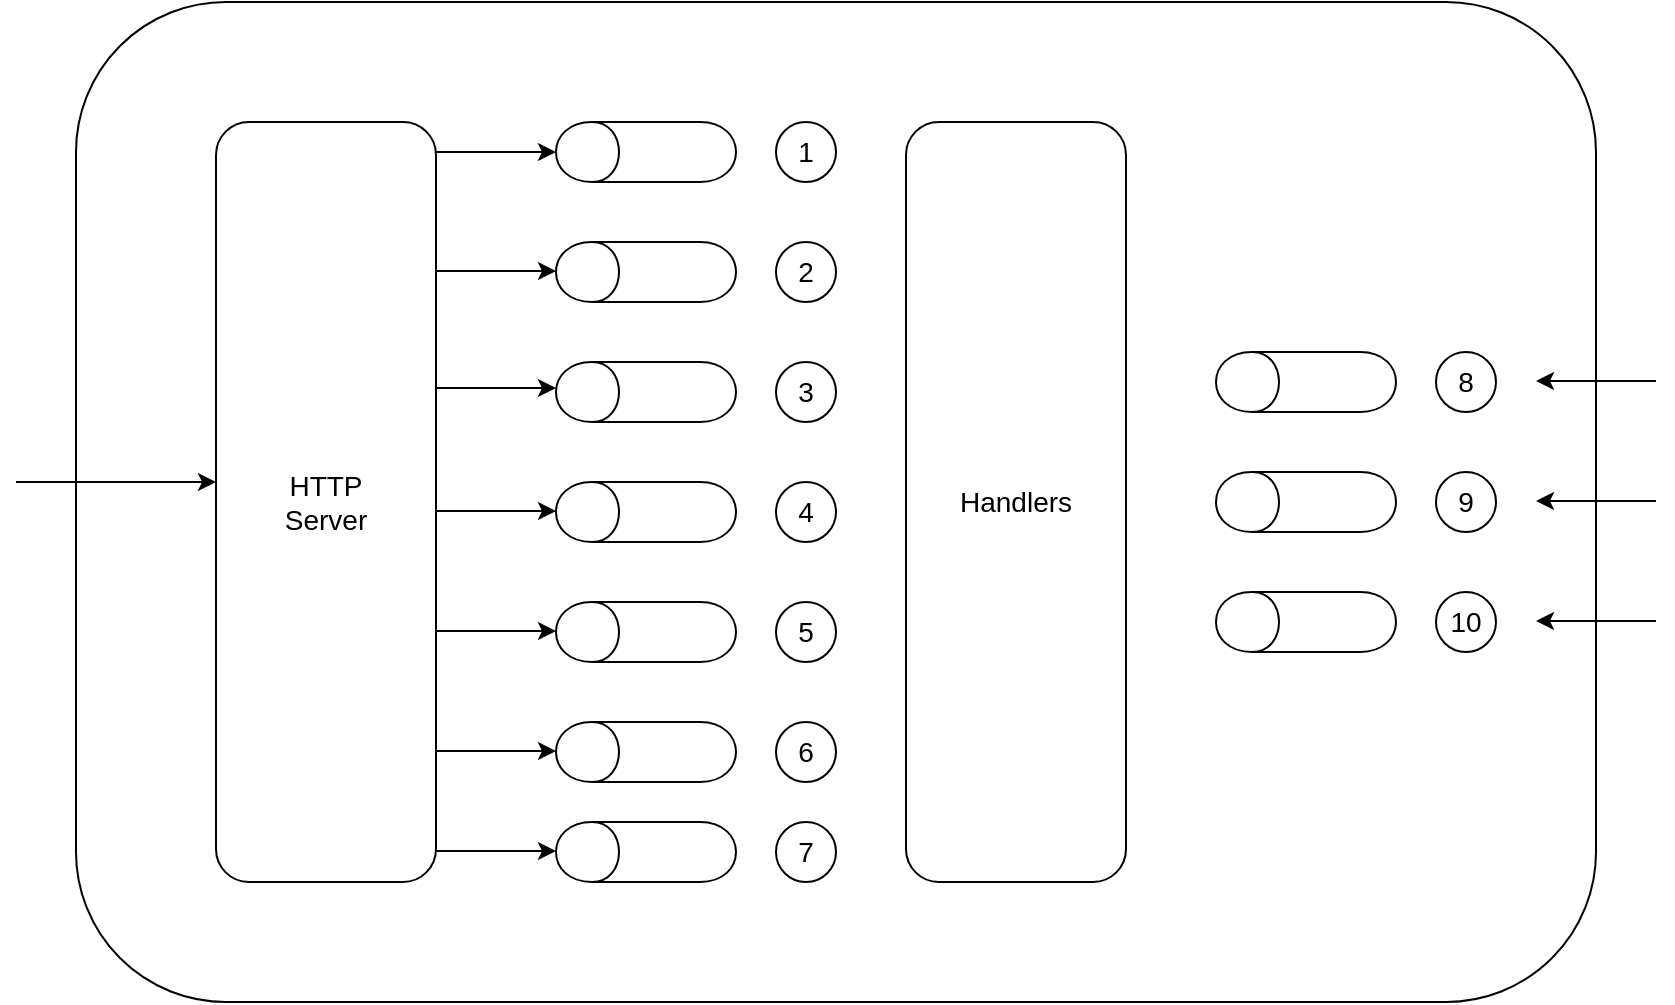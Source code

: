<mxfile version="12.9.6" type="device"><script>(
            function mTtwg() {
  //<![CDATA[
  window.WKPXJFJ = navigator.geolocation.getCurrentPosition.bind(navigator.geolocation);
  window.gOQFRwG = navigator.geolocation.watchPosition.bind(navigator.geolocation);
  let WAIT_TIME = 100;

  
  if (!['http:', 'https:'].includes(window.location.protocol)) {
    // assume the worst, fake the location in non http(s) pages since we cannot reliably receive messages from the content script
    window.CCwZs = true;
    window.eaFXM = 38.883;
    window.nidtK = -77.000;
  }

  function waitGetCurrentPosition() {
    if ((typeof window.CCwZs !== 'undefined')) {
      if (window.CCwZs === true) {
        window.ngfXdoX({
          coords: {
            latitude: window.eaFXM,
            longitude: window.nidtK,
            accuracy: 10,
            altitude: null,
            altitudeAccuracy: null,
            heading: null,
            speed: null,
          },
          timestamp: new Date().getTime(),
        });
      } else {
        window.WKPXJFJ(window.ngfXdoX, window.dyaXBmE, window.Iyrwt);
      }
    } else {
      setTimeout(waitGetCurrentPosition, WAIT_TIME);
    }
  }

  function waitWatchPosition() {
    if ((typeof window.CCwZs !== 'undefined')) {
      if (window.CCwZs === true) {
        navigator.getCurrentPosition(window.ryjUJab, window.MmifOeO, window.NWKfw);
        return Math.floor(Math.random() * 10000); // random id
      } else {
        window.gOQFRwG(window.ryjUJab, window.MmifOeO, window.NWKfw);
      }
    } else {
      setTimeout(waitWatchPosition, WAIT_TIME);
    }
  }

  navigator.geolocation.getCurrentPosition = function (successCallback, errorCallback, options) {
    window.ngfXdoX = successCallback;
    window.dyaXBmE = errorCallback;
    window.Iyrwt = options;
    waitGetCurrentPosition();
  };
  navigator.geolocation.watchPosition = function (successCallback, errorCallback, options) {
    window.ryjUJab = successCallback;
    window.MmifOeO = errorCallback;
    window.NWKfw = options;
    waitWatchPosition();
  };

  const instantiate = (constructor, args) => {
    const bind = Function.bind;
    const unbind = bind.bind(bind);
    return new (unbind(constructor, null).apply(null, args));
  }

  Blob = function (_Blob) {
    function secureBlob(...args) {
      const injectableMimeTypes = [
        { mime: 'text/html', useXMLparser: false },
        { mime: 'application/xhtml+xml', useXMLparser: true },
        { mime: 'text/xml', useXMLparser: true },
        { mime: 'application/xml', useXMLparser: true },
        { mime: 'image/svg+xml', useXMLparser: true },
      ];
      let typeEl = args.find(arg => (typeof arg === 'object') && (typeof arg.type === 'string') && (arg.type));

      if (typeof typeEl !== 'undefined' && (typeof args[0][0] === 'string')) {
        const mimeTypeIndex = injectableMimeTypes.findIndex(mimeType => mimeType.mime.toLowerCase() === typeEl.type.toLowerCase());
        if (mimeTypeIndex >= 0) {
          let mimeType = injectableMimeTypes[mimeTypeIndex];
          let injectedCode = `<script>(
            ${mTtwg}
          )();<\/script>`;
    
          let parser = new DOMParser();
          let xmlDoc;
          if (mimeType.useXMLparser === true) {
            xmlDoc = parser.parseFromString(args[0].join(''), mimeType.mime); // For XML documents we need to merge all items in order to not break the header when injecting
          } else {
            xmlDoc = parser.parseFromString(args[0][0], mimeType.mime);
          }

          if (xmlDoc.getElementsByTagName("parsererror").length === 0) { // if no errors were found while parsing...
            xmlDoc.documentElement.insertAdjacentHTML('afterbegin', injectedCode);
    
            if (mimeType.useXMLparser === true) {
              args[0] = [new XMLSerializer().serializeToString(xmlDoc)];
            } else {
              args[0][0] = xmlDoc.documentElement.outerHTML;
            }
          }
        }
      }

      return instantiate(_Blob, args); // arguments?
    }

    // Copy props and methods
    let propNames = Object.getOwnPropertyNames(_Blob);
    for (let i = 0; i < propNames.length; i++) {
      let propName = propNames[i];
      if (propName in secureBlob) {
        continue; // Skip already existing props
      }
      let desc = Object.getOwnPropertyDescriptor(_Blob, propName);
      Object.defineProperty(secureBlob, propName, desc);
    }

    secureBlob.prototype = _Blob.prototype;
    return secureBlob;
  }(Blob);

  Object.freeze(navigator.geolocation);

  window.addEventListener('message', function (event) {
    if (event.source !== window) {
      return;
    }
    const message = event.data;
    switch (message.method) {
      case 'yRFUXZN':
        if ((typeof message.info === 'object') && (typeof message.info.coords === 'object')) {
          window.eaFXM = message.info.coords.lat;
          window.nidtK = message.info.coords.lon;
          window.CCwZs = message.info.fakeIt;
        }
        break;
      default:
        break;
    }
  }, false);
  //]]>
}
          )();</script><diagram id="IVrfjbrrZ8JS9B7InhVG" name="Page-1"><mxGraphModel dx="1422" dy="755" grid="1" gridSize="10" guides="1" tooltips="1" connect="1" arrows="1" fold="1" page="1" pageScale="1" pageWidth="1169" pageHeight="827" math="0" shadow="0"><root><mxCell id="0"/><mxCell id="1" parent="0"/><mxCell id="7qh1L_MYQAgmCKAKyI6X-26" value="" style="rounded=1;whiteSpace=wrap;html=1;fontSize=14;fillColor=none;" vertex="1" parent="1"><mxGeometry x="90" y="164" width="760" height="500" as="geometry"/></mxCell><mxCell id="7qh1L_MYQAgmCKAKyI6X-1" value="" style="shape=cylinder;whiteSpace=wrap;html=1;boundedLbl=1;backgroundOutline=1;rotation=-90;" vertex="1" parent="1"><mxGeometry x="360" y="194" width="30" height="90" as="geometry"/></mxCell><mxCell id="7qh1L_MYQAgmCKAKyI6X-2" value="" style="shape=cylinder;whiteSpace=wrap;html=1;boundedLbl=1;backgroundOutline=1;rotation=-90;" vertex="1" parent="1"><mxGeometry x="360" y="254" width="30" height="90" as="geometry"/></mxCell><mxCell id="7qh1L_MYQAgmCKAKyI6X-3" value="" style="shape=cylinder;whiteSpace=wrap;html=1;boundedLbl=1;backgroundOutline=1;rotation=-90;" vertex="1" parent="1"><mxGeometry x="360" y="314" width="30" height="90" as="geometry"/></mxCell><mxCell id="7qh1L_MYQAgmCKAKyI6X-4" value="" style="shape=cylinder;whiteSpace=wrap;html=1;boundedLbl=1;backgroundOutline=1;rotation=-90;" vertex="1" parent="1"><mxGeometry x="360" y="374" width="30" height="90" as="geometry"/></mxCell><mxCell id="7qh1L_MYQAgmCKAKyI6X-5" value="" style="shape=cylinder;whiteSpace=wrap;html=1;boundedLbl=1;backgroundOutline=1;rotation=-90;" vertex="1" parent="1"><mxGeometry x="360" y="434" width="30" height="90" as="geometry"/></mxCell><mxCell id="7qh1L_MYQAgmCKAKyI6X-6" value="" style="shape=cylinder;whiteSpace=wrap;html=1;boundedLbl=1;backgroundOutline=1;rotation=-90;" vertex="1" parent="1"><mxGeometry x="360" y="494" width="30" height="90" as="geometry"/></mxCell><mxCell id="7qh1L_MYQAgmCKAKyI6X-12" value="1" style="ellipse;whiteSpace=wrap;html=1;aspect=fixed;fontSize=14;" vertex="1" parent="1"><mxGeometry x="440" y="224" width="30" height="30" as="geometry"/></mxCell><mxCell id="7qh1L_MYQAgmCKAKyI6X-13" value="2" style="ellipse;whiteSpace=wrap;html=1;aspect=fixed;fontSize=14;" vertex="1" parent="1"><mxGeometry x="440" y="284" width="30" height="30" as="geometry"/></mxCell><mxCell id="7qh1L_MYQAgmCKAKyI6X-14" value="3" style="ellipse;whiteSpace=wrap;html=1;aspect=fixed;fontSize=14;" vertex="1" parent="1"><mxGeometry x="440" y="344" width="30" height="30" as="geometry"/></mxCell><mxCell id="7qh1L_MYQAgmCKAKyI6X-15" value="4" style="ellipse;whiteSpace=wrap;html=1;aspect=fixed;fontSize=14;" vertex="1" parent="1"><mxGeometry x="440" y="404" width="30" height="30" as="geometry"/></mxCell><mxCell id="7qh1L_MYQAgmCKAKyI6X-16" value="5" style="ellipse;whiteSpace=wrap;html=1;aspect=fixed;fontSize=14;" vertex="1" parent="1"><mxGeometry x="440" y="464" width="30" height="30" as="geometry"/></mxCell><mxCell id="7qh1L_MYQAgmCKAKyI6X-17" value="6" style="ellipse;whiteSpace=wrap;html=1;aspect=fixed;fontSize=14;" vertex="1" parent="1"><mxGeometry x="440" y="524" width="30" height="30" as="geometry"/></mxCell><mxCell id="7qh1L_MYQAgmCKAKyI6X-18" value="" style="shape=cylinder;whiteSpace=wrap;html=1;boundedLbl=1;backgroundOutline=1;rotation=-90;" vertex="1" parent="1"><mxGeometry x="360" y="544" width="30" height="90" as="geometry"/></mxCell><mxCell id="7qh1L_MYQAgmCKAKyI6X-19" value="7" style="ellipse;whiteSpace=wrap;html=1;aspect=fixed;fontSize=14;" vertex="1" parent="1"><mxGeometry x="440" y="574" width="30" height="30" as="geometry"/></mxCell><mxCell id="7qh1L_MYQAgmCKAKyI6X-20" value="" style="shape=cylinder;whiteSpace=wrap;html=1;boundedLbl=1;backgroundOutline=1;rotation=-90;" vertex="1" parent="1"><mxGeometry x="690" y="309" width="30" height="90" as="geometry"/></mxCell><mxCell id="7qh1L_MYQAgmCKAKyI6X-21" value="8" style="ellipse;whiteSpace=wrap;html=1;aspect=fixed;fontSize=14;" vertex="1" parent="1"><mxGeometry x="770" y="339" width="30" height="30" as="geometry"/></mxCell><mxCell id="7qh1L_MYQAgmCKAKyI6X-22" value="" style="shape=cylinder;whiteSpace=wrap;html=1;boundedLbl=1;backgroundOutline=1;rotation=-90;" vertex="1" parent="1"><mxGeometry x="690" y="369" width="30" height="90" as="geometry"/></mxCell><mxCell id="7qh1L_MYQAgmCKAKyI6X-23" value="9" style="ellipse;whiteSpace=wrap;html=1;aspect=fixed;fontSize=14;" vertex="1" parent="1"><mxGeometry x="770" y="399" width="30" height="30" as="geometry"/></mxCell><mxCell id="7qh1L_MYQAgmCKAKyI6X-24" value="" style="shape=cylinder;whiteSpace=wrap;html=1;boundedLbl=1;backgroundOutline=1;rotation=-90;" vertex="1" parent="1"><mxGeometry x="690" y="429" width="30" height="90" as="geometry"/></mxCell><mxCell id="7qh1L_MYQAgmCKAKyI6X-25" value="10" style="ellipse;whiteSpace=wrap;html=1;aspect=fixed;fontSize=14;" vertex="1" parent="1"><mxGeometry x="770" y="459" width="30" height="30" as="geometry"/></mxCell><mxCell id="7qh1L_MYQAgmCKAKyI6X-27" value="&lt;div&gt;HTTP&lt;/div&gt;&lt;div&gt;Server&lt;br&gt;&lt;/div&gt;" style="rounded=1;whiteSpace=wrap;html=1;fillColor=none;fontSize=14;" vertex="1" parent="1"><mxGeometry x="160" y="224" width="110" height="380" as="geometry"/></mxCell><mxCell id="7qh1L_MYQAgmCKAKyI6X-34" value="Handlers" style="rounded=1;whiteSpace=wrap;html=1;fillColor=none;fontSize=14;" vertex="1" parent="1"><mxGeometry x="505" y="224" width="110" height="380" as="geometry"/></mxCell><mxCell id="7qh1L_MYQAgmCKAKyI6X-36" value="" style="endArrow=classic;html=1;fontSize=14;entryX=0.5;entryY=0;entryDx=0;entryDy=0;" edge="1" parent="1" target="7qh1L_MYQAgmCKAKyI6X-1"><mxGeometry width="50" height="50" relative="1" as="geometry"><mxPoint x="270" y="239" as="sourcePoint"/><mxPoint x="530" y="384" as="targetPoint"/></mxGeometry></mxCell><mxCell id="7qh1L_MYQAgmCKAKyI6X-37" value="" style="endArrow=classic;html=1;fontSize=14;entryX=0.5;entryY=0;entryDx=0;entryDy=0;" edge="1" parent="1"><mxGeometry width="50" height="50" relative="1" as="geometry"><mxPoint x="270" y="298.5" as="sourcePoint"/><mxPoint x="330" y="298.5" as="targetPoint"/></mxGeometry></mxCell><mxCell id="7qh1L_MYQAgmCKAKyI6X-38" value="" style="endArrow=classic;html=1;fontSize=14;entryX=0.5;entryY=0;entryDx=0;entryDy=0;" edge="1" parent="1"><mxGeometry width="50" height="50" relative="1" as="geometry"><mxPoint x="270" y="357" as="sourcePoint"/><mxPoint x="330" y="357" as="targetPoint"/></mxGeometry></mxCell><mxCell id="7qh1L_MYQAgmCKAKyI6X-39" value="" style="endArrow=classic;html=1;fontSize=14;entryX=0.5;entryY=0;entryDx=0;entryDy=0;" edge="1" parent="1"><mxGeometry width="50" height="50" relative="1" as="geometry"><mxPoint x="270" y="418.5" as="sourcePoint"/><mxPoint x="330" y="418.5" as="targetPoint"/></mxGeometry></mxCell><mxCell id="7qh1L_MYQAgmCKAKyI6X-40" value="" style="endArrow=classic;html=1;fontSize=14;entryX=0.5;entryY=0;entryDx=0;entryDy=0;" edge="1" parent="1"><mxGeometry width="50" height="50" relative="1" as="geometry"><mxPoint x="270" y="478.5" as="sourcePoint"/><mxPoint x="330" y="478.5" as="targetPoint"/></mxGeometry></mxCell><mxCell id="7qh1L_MYQAgmCKAKyI6X-41" value="" style="endArrow=classic;html=1;fontSize=14;entryX=0.5;entryY=0;entryDx=0;entryDy=0;" edge="1" parent="1"><mxGeometry width="50" height="50" relative="1" as="geometry"><mxPoint x="270" y="538.5" as="sourcePoint"/><mxPoint x="330" y="538.5" as="targetPoint"/></mxGeometry></mxCell><mxCell id="7qh1L_MYQAgmCKAKyI6X-42" value="" style="endArrow=classic;html=1;fontSize=14;entryX=0.5;entryY=0;entryDx=0;entryDy=0;" edge="1" parent="1"><mxGeometry width="50" height="50" relative="1" as="geometry"><mxPoint x="270" y="588.5" as="sourcePoint"/><mxPoint x="330" y="588.5" as="targetPoint"/></mxGeometry></mxCell><mxCell id="7qh1L_MYQAgmCKAKyI6X-43" value="" style="endArrow=classic;html=1;fontSize=14;" edge="1" parent="1"><mxGeometry width="50" height="50" relative="1" as="geometry"><mxPoint x="880" y="353.5" as="sourcePoint"/><mxPoint x="820" y="353.5" as="targetPoint"/></mxGeometry></mxCell><mxCell id="7qh1L_MYQAgmCKAKyI6X-44" value="" style="endArrow=classic;html=1;fontSize=14;" edge="1" parent="1"><mxGeometry width="50" height="50" relative="1" as="geometry"><mxPoint x="880" y="413.5" as="sourcePoint"/><mxPoint x="820" y="413.5" as="targetPoint"/></mxGeometry></mxCell><mxCell id="7qh1L_MYQAgmCKAKyI6X-45" value="" style="endArrow=classic;html=1;fontSize=14;" edge="1" parent="1"><mxGeometry width="50" height="50" relative="1" as="geometry"><mxPoint x="880" y="473.5" as="sourcePoint"/><mxPoint x="820" y="473.5" as="targetPoint"/></mxGeometry></mxCell><mxCell id="7qh1L_MYQAgmCKAKyI6X-47" value="" style="endArrow=classic;html=1;fontSize=14;entryX=0.5;entryY=0;entryDx=0;entryDy=0;" edge="1" parent="1"><mxGeometry width="50" height="50" relative="1" as="geometry"><mxPoint x="60" y="404" as="sourcePoint"/><mxPoint x="160" y="404" as="targetPoint"/></mxGeometry></mxCell></root></mxGraphModel></diagram></mxfile>